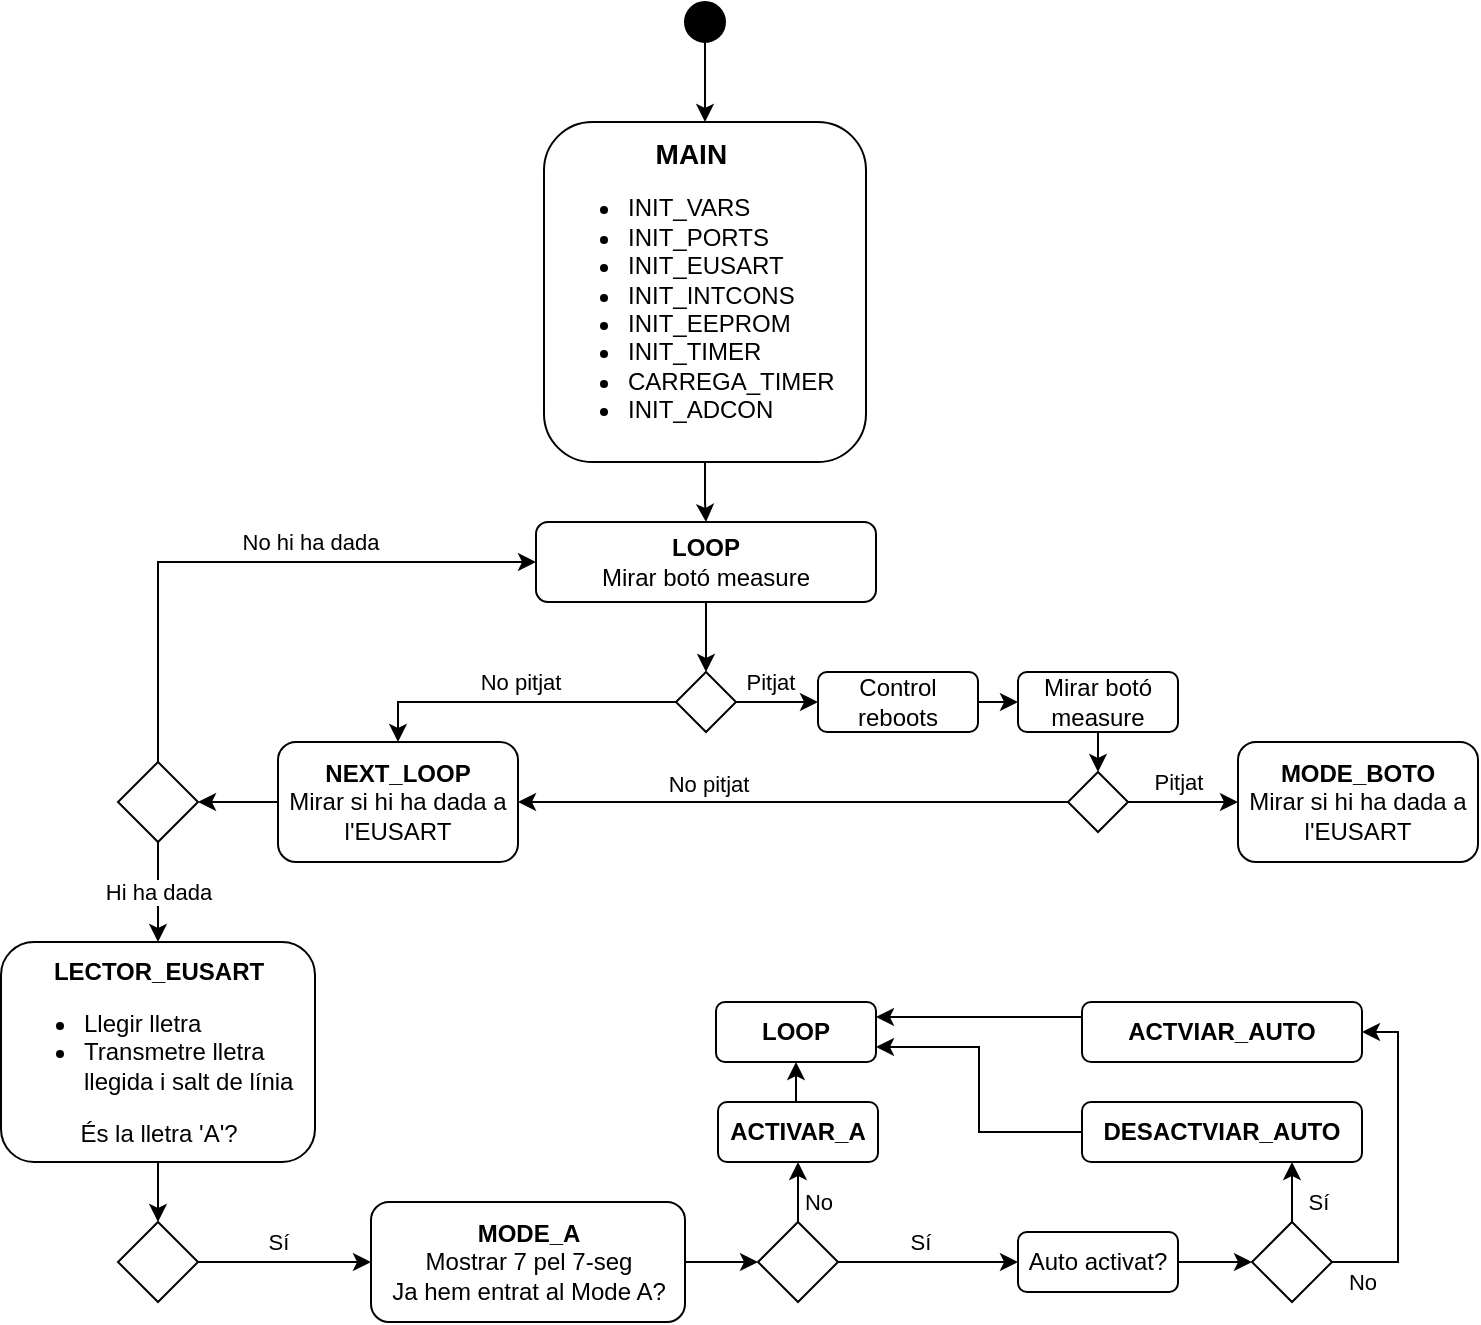 <mxfile version="14.1.8" type="device"><diagram id="mW236rroKGqm-e-Okgkv" name="Página-1"><mxGraphModel dx="1024" dy="592" grid="1" gridSize="10" guides="1" tooltips="1" connect="1" arrows="1" fold="1" page="1" pageScale="1" pageWidth="827" pageHeight="1169" math="0" shadow="0"><root><mxCell id="0"/><mxCell id="1" parent="0"/><mxCell id="TryQDG7ZyO-s4wbdRewj-4" style="edgeStyle=orthogonalEdgeStyle;rounded=0;orthogonalLoop=1;jettySize=auto;html=1;exitX=0.5;exitY=1;exitDx=0;exitDy=0;entryX=0.5;entryY=0;entryDx=0;entryDy=0;" edge="1" parent="1" source="TryQDG7ZyO-s4wbdRewj-2" target="TryQDG7ZyO-s4wbdRewj-3"><mxGeometry relative="1" as="geometry"/></mxCell><mxCell id="TryQDG7ZyO-s4wbdRewj-2" value="" style="ellipse;whiteSpace=wrap;html=1;fillColor=#000000;" vertex="1" parent="1"><mxGeometry x="403.5" y="30" width="20" height="20" as="geometry"/></mxCell><mxCell id="TryQDG7ZyO-s4wbdRewj-6" value="" style="edgeStyle=orthogonalEdgeStyle;rounded=0;orthogonalLoop=1;jettySize=auto;html=1;" edge="1" parent="1" source="TryQDG7ZyO-s4wbdRewj-3" target="TryQDG7ZyO-s4wbdRewj-5"><mxGeometry relative="1" as="geometry"/></mxCell><mxCell id="TryQDG7ZyO-s4wbdRewj-3" value="&lt;div style=&quot;text-align: center&quot;&gt;&lt;b&gt;&lt;font style=&quot;font-size: 14px&quot;&gt;MAIN&lt;/font&gt;&lt;/b&gt;&lt;/div&gt;&lt;div&gt;&lt;ul&gt;&lt;li&gt;&lt;span&gt;INIT_VARS&lt;/span&gt;&lt;/li&gt;&lt;li&gt;&lt;span&gt;INIT_PORTS&lt;/span&gt;&lt;/li&gt;&lt;li&gt;&lt;span&gt;INIT_EUSART&lt;/span&gt;&lt;/li&gt;&lt;li&gt;&lt;span&gt;INIT_INTCONS&lt;/span&gt;&lt;/li&gt;&lt;li&gt;&lt;span&gt;INIT_EEPROM&lt;/span&gt;&lt;/li&gt;&lt;li&gt;&lt;span&gt;INIT_TIMER&lt;/span&gt;&lt;/li&gt;&lt;li&gt;CARREGA_TIMER&lt;/li&gt;&lt;li&gt;INIT_ADCON&lt;/li&gt;&lt;/ul&gt;&lt;/div&gt;" style="rounded=1;whiteSpace=wrap;html=1;fillColor=#FFFFFF;align=left;" vertex="1" parent="1"><mxGeometry x="333" y="90" width="161" height="170" as="geometry"/></mxCell><mxCell id="TryQDG7ZyO-s4wbdRewj-11" style="edgeStyle=orthogonalEdgeStyle;rounded=0;orthogonalLoop=1;jettySize=auto;html=1;exitX=0.5;exitY=1;exitDx=0;exitDy=0;entryX=0.5;entryY=0;entryDx=0;entryDy=0;" edge="1" parent="1" source="TryQDG7ZyO-s4wbdRewj-5" target="TryQDG7ZyO-s4wbdRewj-22"><mxGeometry relative="1" as="geometry"><mxPoint x="413" y="360" as="targetPoint"/></mxGeometry></mxCell><mxCell id="TryQDG7ZyO-s4wbdRewj-5" value="&lt;b&gt;LOOP&lt;/b&gt;&lt;br&gt;Mirar botó measure" style="rounded=1;whiteSpace=wrap;html=1;fillColor=#FFFFFF;" vertex="1" parent="1"><mxGeometry x="329" y="290" width="170" height="40" as="geometry"/></mxCell><mxCell id="TryQDG7ZyO-s4wbdRewj-12" value="Pitjat" style="edgeStyle=orthogonalEdgeStyle;rounded=0;orthogonalLoop=1;jettySize=auto;html=1;exitX=1;exitY=0.5;exitDx=0;exitDy=0;entryX=0;entryY=0.5;entryDx=0;entryDy=0;" edge="1" parent="1" source="TryQDG7ZyO-s4wbdRewj-22" target="TryQDG7ZyO-s4wbdRewj-13"><mxGeometry x="-0.176" y="10" relative="1" as="geometry"><mxPoint x="500" y="380" as="targetPoint"/><mxPoint x="430" y="380" as="sourcePoint"/><mxPoint as="offset"/></mxGeometry></mxCell><mxCell id="TryQDG7ZyO-s4wbdRewj-16" style="edgeStyle=orthogonalEdgeStyle;rounded=0;orthogonalLoop=1;jettySize=auto;html=1;exitX=0;exitY=0.5;exitDx=0;exitDy=0;entryX=0.5;entryY=0;entryDx=0;entryDy=0;" edge="1" parent="1" source="TryQDG7ZyO-s4wbdRewj-22" target="TryQDG7ZyO-s4wbdRewj-15"><mxGeometry relative="1" as="geometry"><mxPoint x="396" y="380" as="sourcePoint"/></mxGeometry></mxCell><mxCell id="TryQDG7ZyO-s4wbdRewj-17" value="No pitjat" style="edgeLabel;html=1;align=center;verticalAlign=middle;resizable=0;points=[];" vertex="1" connectable="0" parent="TryQDG7ZyO-s4wbdRewj-16"><mxGeometry x="0.208" y="-4" relative="1" as="geometry"><mxPoint x="18" y="-6" as="offset"/></mxGeometry></mxCell><mxCell id="TryQDG7ZyO-s4wbdRewj-20" style="edgeStyle=orthogonalEdgeStyle;rounded=0;orthogonalLoop=1;jettySize=auto;html=1;exitX=1;exitY=0.5;exitDx=0;exitDy=0;entryX=0;entryY=0.5;entryDx=0;entryDy=0;" edge="1" parent="1" source="TryQDG7ZyO-s4wbdRewj-13" target="TryQDG7ZyO-s4wbdRewj-18"><mxGeometry relative="1" as="geometry"/></mxCell><mxCell id="TryQDG7ZyO-s4wbdRewj-13" value="Control reboots" style="rounded=1;whiteSpace=wrap;html=1;fillColor=#FFFFFF;" vertex="1" parent="1"><mxGeometry x="470" y="365" width="80" height="30" as="geometry"/></mxCell><mxCell id="TryQDG7ZyO-s4wbdRewj-33" value="" style="edgeStyle=orthogonalEdgeStyle;rounded=0;orthogonalLoop=1;jettySize=auto;html=1;" edge="1" parent="1" source="TryQDG7ZyO-s4wbdRewj-15" target="TryQDG7ZyO-s4wbdRewj-32"><mxGeometry relative="1" as="geometry"/></mxCell><mxCell id="TryQDG7ZyO-s4wbdRewj-15" value="&lt;b&gt;NEXT_LOOP&lt;/b&gt;&lt;br&gt;Mirar si hi ha dada a l'EUSART" style="rounded=1;whiteSpace=wrap;html=1;fillColor=#FFFFFF;" vertex="1" parent="1"><mxGeometry x="200" y="400" width="120" height="60" as="geometry"/></mxCell><mxCell id="TryQDG7ZyO-s4wbdRewj-26" style="edgeStyle=orthogonalEdgeStyle;rounded=0;orthogonalLoop=1;jettySize=auto;html=1;exitX=0.5;exitY=1;exitDx=0;exitDy=0;entryX=0.5;entryY=0;entryDx=0;entryDy=0;" edge="1" parent="1" source="TryQDG7ZyO-s4wbdRewj-18" target="TryQDG7ZyO-s4wbdRewj-21"><mxGeometry relative="1" as="geometry"/></mxCell><mxCell id="TryQDG7ZyO-s4wbdRewj-18" value="Mirar botó measure" style="rounded=1;whiteSpace=wrap;html=1;fillColor=#FFFFFF;" vertex="1" parent="1"><mxGeometry x="570" y="365" width="80" height="30" as="geometry"/></mxCell><mxCell id="TryQDG7ZyO-s4wbdRewj-27" style="edgeStyle=orthogonalEdgeStyle;rounded=0;orthogonalLoop=1;jettySize=auto;html=1;exitX=0;exitY=0.5;exitDx=0;exitDy=0;" edge="1" parent="1" source="TryQDG7ZyO-s4wbdRewj-21" target="TryQDG7ZyO-s4wbdRewj-15"><mxGeometry relative="1" as="geometry"/></mxCell><mxCell id="TryQDG7ZyO-s4wbdRewj-28" value="No pitjat" style="edgeLabel;html=1;align=center;verticalAlign=middle;resizable=0;points=[];" vertex="1" connectable="0" parent="TryQDG7ZyO-s4wbdRewj-27"><mxGeometry x="0.415" y="-4" relative="1" as="geometry"><mxPoint x="14" y="-5" as="offset"/></mxGeometry></mxCell><mxCell id="TryQDG7ZyO-s4wbdRewj-31" value="Pitjat" style="edgeStyle=orthogonalEdgeStyle;rounded=0;orthogonalLoop=1;jettySize=auto;html=1;exitX=1;exitY=0.5;exitDx=0;exitDy=0;entryX=0;entryY=0.5;entryDx=0;entryDy=0;" edge="1" parent="1" source="TryQDG7ZyO-s4wbdRewj-21" target="TryQDG7ZyO-s4wbdRewj-30"><mxGeometry x="-0.091" y="10" relative="1" as="geometry"><mxPoint as="offset"/></mxGeometry></mxCell><mxCell id="TryQDG7ZyO-s4wbdRewj-21" value="" style="rhombus;whiteSpace=wrap;html=1;fillColor=#FFFFFF;" vertex="1" parent="1"><mxGeometry x="595" y="415" width="30" height="30" as="geometry"/></mxCell><mxCell id="TryQDG7ZyO-s4wbdRewj-22" value="" style="rhombus;whiteSpace=wrap;html=1;fillColor=#FFFFFF;" vertex="1" parent="1"><mxGeometry x="399" y="365" width="30" height="30" as="geometry"/></mxCell><mxCell id="TryQDG7ZyO-s4wbdRewj-30" value="&lt;b&gt;MODE_BOTO&lt;/b&gt;&lt;br&gt;Mirar si hi ha dada a l'EUSART" style="rounded=1;whiteSpace=wrap;html=1;fillColor=#FFFFFF;" vertex="1" parent="1"><mxGeometry x="680" y="400" width="120" height="60" as="geometry"/></mxCell><mxCell id="TryQDG7ZyO-s4wbdRewj-34" style="edgeStyle=orthogonalEdgeStyle;rounded=0;orthogonalLoop=1;jettySize=auto;html=1;exitX=0.5;exitY=0;exitDx=0;exitDy=0;entryX=0;entryY=0.5;entryDx=0;entryDy=0;" edge="1" parent="1" source="TryQDG7ZyO-s4wbdRewj-32" target="TryQDG7ZyO-s4wbdRewj-5"><mxGeometry relative="1" as="geometry"/></mxCell><mxCell id="TryQDG7ZyO-s4wbdRewj-35" value="No hi ha dada" style="edgeLabel;html=1;align=center;verticalAlign=middle;resizable=0;points=[];" vertex="1" connectable="0" parent="TryQDG7ZyO-s4wbdRewj-34"><mxGeometry x="-0.28" relative="1" as="geometry"><mxPoint x="72" y="-10" as="offset"/></mxGeometry></mxCell><mxCell id="TryQDG7ZyO-s4wbdRewj-38" value="Hi ha dada" style="edgeStyle=orthogonalEdgeStyle;rounded=0;orthogonalLoop=1;jettySize=auto;html=1;" edge="1" parent="1" source="TryQDG7ZyO-s4wbdRewj-32" target="TryQDG7ZyO-s4wbdRewj-36"><mxGeometry relative="1" as="geometry"/></mxCell><mxCell id="TryQDG7ZyO-s4wbdRewj-32" value="" style="rhombus;whiteSpace=wrap;html=1;fillColor=#FFFFFF;" vertex="1" parent="1"><mxGeometry x="120" y="410" width="40" height="40" as="geometry"/></mxCell><mxCell id="TryQDG7ZyO-s4wbdRewj-40" value="" style="edgeStyle=orthogonalEdgeStyle;rounded=0;orthogonalLoop=1;jettySize=auto;html=1;" edge="1" parent="1" source="TryQDG7ZyO-s4wbdRewj-36" target="TryQDG7ZyO-s4wbdRewj-39"><mxGeometry relative="1" as="geometry"/></mxCell><mxCell id="TryQDG7ZyO-s4wbdRewj-36" value="&lt;b&gt;LECTOR_EUSART&lt;/b&gt;&lt;br&gt;&lt;ul&gt;&lt;li style=&quot;text-align: left&quot;&gt;Llegir lletra&lt;/li&gt;&lt;li style=&quot;text-align: left&quot;&gt;Transmetre lletra llegida i salt de línia&lt;/li&gt;&lt;/ul&gt;És la lletra 'A'?" style="rounded=1;whiteSpace=wrap;html=1;fillColor=#FFFFFF;" vertex="1" parent="1"><mxGeometry x="61.5" y="500" width="157" height="110" as="geometry"/></mxCell><mxCell id="TryQDG7ZyO-s4wbdRewj-43" value="Sí" style="edgeStyle=orthogonalEdgeStyle;rounded=0;orthogonalLoop=1;jettySize=auto;html=1;" edge="1" parent="1" source="TryQDG7ZyO-s4wbdRewj-39" target="TryQDG7ZyO-s4wbdRewj-42"><mxGeometry x="-0.075" y="10" relative="1" as="geometry"><mxPoint as="offset"/></mxGeometry></mxCell><mxCell id="TryQDG7ZyO-s4wbdRewj-39" value="" style="rhombus;whiteSpace=wrap;html=1;fillColor=#FFFFFF;" vertex="1" parent="1"><mxGeometry x="120" y="640" width="40" height="40" as="geometry"/></mxCell><mxCell id="TryQDG7ZyO-s4wbdRewj-45" value="" style="edgeStyle=orthogonalEdgeStyle;rounded=0;orthogonalLoop=1;jettySize=auto;html=1;" edge="1" parent="1" source="TryQDG7ZyO-s4wbdRewj-42" target="TryQDG7ZyO-s4wbdRewj-44"><mxGeometry relative="1" as="geometry"/></mxCell><mxCell id="TryQDG7ZyO-s4wbdRewj-42" value="&lt;b&gt;MODE_A&lt;/b&gt;&lt;br&gt;&lt;span style=&quot;text-align: left&quot;&gt;Mostrar 7 pel 7-seg&lt;/span&gt;&lt;br&gt;Ja hem entrat al Mode A?" style="rounded=1;whiteSpace=wrap;html=1;fillColor=#FFFFFF;" vertex="1" parent="1"><mxGeometry x="246.5" y="630" width="157" height="60" as="geometry"/></mxCell><mxCell id="TryQDG7ZyO-s4wbdRewj-48" value="No" style="edgeStyle=orthogonalEdgeStyle;rounded=0;orthogonalLoop=1;jettySize=auto;html=1;" edge="1" parent="1" source="TryQDG7ZyO-s4wbdRewj-44" target="TryQDG7ZyO-s4wbdRewj-47"><mxGeometry x="0.2" y="-10" relative="1" as="geometry"><mxPoint as="offset"/></mxGeometry></mxCell><mxCell id="TryQDG7ZyO-s4wbdRewj-52" value="Sí" style="edgeStyle=orthogonalEdgeStyle;rounded=0;orthogonalLoop=1;jettySize=auto;html=1;" edge="1" parent="1" source="TryQDG7ZyO-s4wbdRewj-44" target="TryQDG7ZyO-s4wbdRewj-51"><mxGeometry x="-0.091" y="10" relative="1" as="geometry"><mxPoint as="offset"/></mxGeometry></mxCell><mxCell id="TryQDG7ZyO-s4wbdRewj-44" value="" style="rhombus;whiteSpace=wrap;html=1;fillColor=#FFFFFF;" vertex="1" parent="1"><mxGeometry x="440" y="640" width="40" height="40" as="geometry"/></mxCell><mxCell id="TryQDG7ZyO-s4wbdRewj-50" style="edgeStyle=orthogonalEdgeStyle;rounded=0;orthogonalLoop=1;jettySize=auto;html=1;exitX=0.5;exitY=0;exitDx=0;exitDy=0;entryX=0.5;entryY=1;entryDx=0;entryDy=0;" edge="1" parent="1" source="TryQDG7ZyO-s4wbdRewj-47" target="TryQDG7ZyO-s4wbdRewj-49"><mxGeometry relative="1" as="geometry"/></mxCell><mxCell id="TryQDG7ZyO-s4wbdRewj-47" value="&lt;b&gt;ACTIVAR_A&lt;/b&gt;" style="rounded=1;whiteSpace=wrap;html=1;fillColor=#FFFFFF;" vertex="1" parent="1"><mxGeometry x="420" y="580" width="80" height="30" as="geometry"/></mxCell><mxCell id="TryQDG7ZyO-s4wbdRewj-49" value="&lt;b&gt;LOOP&lt;/b&gt;" style="rounded=1;whiteSpace=wrap;html=1;fillColor=#FFFFFF;" vertex="1" parent="1"><mxGeometry x="419" y="530" width="80" height="30" as="geometry"/></mxCell><mxCell id="TryQDG7ZyO-s4wbdRewj-55" style="edgeStyle=orthogonalEdgeStyle;rounded=0;orthogonalLoop=1;jettySize=auto;html=1;exitX=1;exitY=0.5;exitDx=0;exitDy=0;entryX=0;entryY=0.5;entryDx=0;entryDy=0;" edge="1" parent="1" source="TryQDG7ZyO-s4wbdRewj-51" target="TryQDG7ZyO-s4wbdRewj-54"><mxGeometry relative="1" as="geometry"/></mxCell><mxCell id="TryQDG7ZyO-s4wbdRewj-51" value="Auto activat?" style="rounded=1;whiteSpace=wrap;html=1;fillColor=#FFFFFF;align=center;" vertex="1" parent="1"><mxGeometry x="570" y="645" width="80" height="30" as="geometry"/></mxCell><mxCell id="TryQDG7ZyO-s4wbdRewj-58" value="Sí" style="edgeStyle=orthogonalEdgeStyle;rounded=0;orthogonalLoop=1;jettySize=auto;html=1;entryX=0.75;entryY=1;entryDx=0;entryDy=0;" edge="1" parent="1" source="TryQDG7ZyO-s4wbdRewj-54" target="TryQDG7ZyO-s4wbdRewj-56"><mxGeometry x="0.2" y="-13" relative="1" as="geometry"><mxPoint as="offset"/></mxGeometry></mxCell><mxCell id="TryQDG7ZyO-s4wbdRewj-61" value="No" style="edgeStyle=orthogonalEdgeStyle;rounded=0;orthogonalLoop=1;jettySize=auto;html=1;exitX=1;exitY=0.5;exitDx=0;exitDy=0;entryX=1;entryY=0.5;entryDx=0;entryDy=0;" edge="1" parent="1" source="TryQDG7ZyO-s4wbdRewj-54" target="TryQDG7ZyO-s4wbdRewj-59"><mxGeometry x="-0.819" y="-10" relative="1" as="geometry"><Array as="points"><mxPoint x="760" y="660"/><mxPoint x="760" y="545"/></Array><mxPoint as="offset"/></mxGeometry></mxCell><mxCell id="TryQDG7ZyO-s4wbdRewj-54" value="" style="rhombus;whiteSpace=wrap;html=1;fillColor=#FFFFFF;" vertex="1" parent="1"><mxGeometry x="687" y="640" width="40" height="40" as="geometry"/></mxCell><mxCell id="TryQDG7ZyO-s4wbdRewj-57" style="edgeStyle=orthogonalEdgeStyle;rounded=0;orthogonalLoop=1;jettySize=auto;html=1;exitX=0;exitY=0.5;exitDx=0;exitDy=0;entryX=1;entryY=0.75;entryDx=0;entryDy=0;" edge="1" parent="1" source="TryQDG7ZyO-s4wbdRewj-56" target="TryQDG7ZyO-s4wbdRewj-49"><mxGeometry relative="1" as="geometry"/></mxCell><mxCell id="TryQDG7ZyO-s4wbdRewj-56" value="&lt;b&gt;DESACTVIAR_AUTO&lt;/b&gt;" style="rounded=1;whiteSpace=wrap;html=1;fillColor=#FFFFFF;" vertex="1" parent="1"><mxGeometry x="602" y="580" width="140" height="30" as="geometry"/></mxCell><mxCell id="TryQDG7ZyO-s4wbdRewj-60" style="edgeStyle=orthogonalEdgeStyle;rounded=0;orthogonalLoop=1;jettySize=auto;html=1;exitX=0;exitY=0.25;exitDx=0;exitDy=0;entryX=1;entryY=0.25;entryDx=0;entryDy=0;" edge="1" parent="1" source="TryQDG7ZyO-s4wbdRewj-59" target="TryQDG7ZyO-s4wbdRewj-49"><mxGeometry relative="1" as="geometry"/></mxCell><mxCell id="TryQDG7ZyO-s4wbdRewj-59" value="&lt;b&gt;ACTVIAR_AUTO&lt;/b&gt;" style="rounded=1;whiteSpace=wrap;html=1;fillColor=#FFFFFF;" vertex="1" parent="1"><mxGeometry x="602" y="530" width="140" height="30" as="geometry"/></mxCell></root></mxGraphModel></diagram></mxfile>